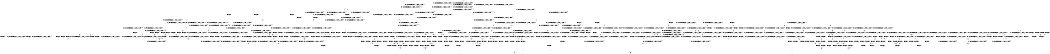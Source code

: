 digraph BCG {
size = "7, 10.5";
center = TRUE;
node [shape = circle];
0 [peripheries = 2];
0 -> 1 [label = "EX !0 !ATOMIC_EXCH_BRANCH (1, +0, TRUE, +0, 1, TRUE) !{}"];
0 -> 2 [label = "EX !2 !ATOMIC_EXCH_BRANCH (1, +1, TRUE, +0, 2, TRUE) !{}"];
0 -> 3 [label = "EX !1 !ATOMIC_EXCH_BRANCH (1, +0, FALSE, +0, 3, TRUE) !{}"];
0 -> 4 [label = "EX !0 !ATOMIC_EXCH_BRANCH (1, +0, TRUE, +0, 1, TRUE) !{}"];
0 -> 5 [label = "EX !2 !ATOMIC_EXCH_BRANCH (1, +1, TRUE, +0, 2, TRUE) !{}"];
0 -> 6 [label = "EX !1 !ATOMIC_EXCH_BRANCH (1, +0, FALSE, +0, 3, TRUE) !{}"];
1 -> 7 [label = "EX !2 !ATOMIC_EXCH_BRANCH (1, +1, TRUE, +0, 2, TRUE) !{}"];
2 -> 8 [label = "EX !0 !ATOMIC_EXCH_BRANCH (1, +0, TRUE, +0, 1, FALSE) !{}"];
3 -> 9 [label = "EX !0 !ATOMIC_EXCH_BRANCH (1, +0, TRUE, +0, 1, TRUE) !{}"];
4 -> 1 [label = "EX !0 !ATOMIC_EXCH_BRANCH (1, +0, TRUE, +0, 1, TRUE) !{}"];
4 -> 7 [label = "EX !2 !ATOMIC_EXCH_BRANCH (1, +1, TRUE, +0, 2, TRUE) !{}"];
4 -> 10 [label = "EX !1 !ATOMIC_EXCH_BRANCH (1, +0, FALSE, +0, 3, TRUE) !{}"];
4 -> 4 [label = "EX !0 !ATOMIC_EXCH_BRANCH (1, +0, TRUE, +0, 1, TRUE) !{}"];
4 -> 11 [label = "EX !2 !ATOMIC_EXCH_BRANCH (1, +1, TRUE, +0, 2, TRUE) !{}"];
4 -> 12 [label = "EX !1 !ATOMIC_EXCH_BRANCH (1, +0, FALSE, +0, 3, TRUE) !{}"];
5 -> 8 [label = "EX !0 !ATOMIC_EXCH_BRANCH (1, +0, TRUE, +0, 1, FALSE) !{}"];
5 -> 13 [label = "EX !1 !ATOMIC_EXCH_BRANCH (1, +0, FALSE, +0, 3, FALSE) !{}"];
5 -> 14 [label = "TERMINATE !2"];
5 -> 15 [label = "EX !0 !ATOMIC_EXCH_BRANCH (1, +0, TRUE, +0, 1, FALSE) !{}"];
5 -> 16 [label = "EX !1 !ATOMIC_EXCH_BRANCH (1, +0, FALSE, +0, 3, FALSE) !{}"];
5 -> 17 [label = "TERMINATE !2"];
6 -> 9 [label = "EX !0 !ATOMIC_EXCH_BRANCH (1, +0, TRUE, +0, 1, TRUE) !{}"];
6 -> 18 [label = "EX !2 !ATOMIC_EXCH_BRANCH (1, +1, TRUE, +0, 2, TRUE) !{}"];
6 -> 19 [label = "TERMINATE !1"];
6 -> 20 [label = "EX !0 !ATOMIC_EXCH_BRANCH (1, +0, TRUE, +0, 1, TRUE) !{}"];
6 -> 21 [label = "EX !2 !ATOMIC_EXCH_BRANCH (1, +1, TRUE, +0, 2, TRUE) !{}"];
6 -> 22 [label = "TERMINATE !1"];
7 -> 8 [label = "EX !0 !ATOMIC_EXCH_BRANCH (1, +0, TRUE, +0, 1, FALSE) !{}"];
8 -> 23 [label = "EX !1 !ATOMIC_EXCH_BRANCH (1, +0, FALSE, +0, 3, TRUE) !{}"];
9 -> 24 [label = "EX !2 !ATOMIC_EXCH_BRANCH (1, +1, TRUE, +0, 2, TRUE) !{}"];
10 -> 9 [label = "EX !0 !ATOMIC_EXCH_BRANCH (1, +0, TRUE, +0, 1, TRUE) !{}"];
11 -> 8 [label = "EX !0 !ATOMIC_EXCH_BRANCH (1, +0, TRUE, +0, 1, FALSE) !{}"];
11 -> 25 [label = "EX !1 !ATOMIC_EXCH_BRANCH (1, +0, FALSE, +0, 3, FALSE) !{}"];
11 -> 26 [label = "TERMINATE !2"];
11 -> 15 [label = "EX !0 !ATOMIC_EXCH_BRANCH (1, +0, TRUE, +0, 1, FALSE) !{}"];
11 -> 27 [label = "EX !1 !ATOMIC_EXCH_BRANCH (1, +0, FALSE, +0, 3, FALSE) !{}"];
11 -> 28 [label = "TERMINATE !2"];
12 -> 9 [label = "EX !0 !ATOMIC_EXCH_BRANCH (1, +0, TRUE, +0, 1, TRUE) !{}"];
12 -> 24 [label = "EX !2 !ATOMIC_EXCH_BRANCH (1, +1, TRUE, +0, 2, TRUE) !{}"];
12 -> 29 [label = "TERMINATE !1"];
12 -> 20 [label = "EX !0 !ATOMIC_EXCH_BRANCH (1, +0, TRUE, +0, 1, TRUE) !{}"];
12 -> 30 [label = "EX !2 !ATOMIC_EXCH_BRANCH (1, +1, TRUE, +0, 2, TRUE) !{}"];
12 -> 31 [label = "TERMINATE !1"];
13 -> 32 [label = "EX !1 !ATOMIC_EXCH_BRANCH (1, +1, TRUE, +0, 3, FALSE) !{}"];
14 -> 33 [label = "EX !0 !ATOMIC_EXCH_BRANCH (1, +0, TRUE, +0, 1, FALSE) !{}"];
15 -> 23 [label = "EX !1 !ATOMIC_EXCH_BRANCH (1, +0, FALSE, +0, 3, TRUE) !{}"];
15 -> 34 [label = "TERMINATE !0"];
15 -> 35 [label = "TERMINATE !2"];
15 -> 36 [label = "EX !1 !ATOMIC_EXCH_BRANCH (1, +0, FALSE, +0, 3, TRUE) !{}"];
15 -> 37 [label = "TERMINATE !0"];
15 -> 38 [label = "TERMINATE !2"];
16 -> 32 [label = "EX !1 !ATOMIC_EXCH_BRANCH (1, +1, TRUE, +0, 3, FALSE) !{}"];
16 -> 39 [label = "EX !0 !ATOMIC_EXCH_BRANCH (1, +0, TRUE, +0, 1, FALSE) !{}"];
16 -> 40 [label = "TERMINATE !2"];
16 -> 41 [label = "EX !1 !ATOMIC_EXCH_BRANCH (1, +1, TRUE, +0, 3, FALSE) !{}"];
16 -> 42 [label = "EX !0 !ATOMIC_EXCH_BRANCH (1, +0, TRUE, +0, 1, FALSE) !{}"];
16 -> 43 [label = "TERMINATE !2"];
17 -> 33 [label = "EX !0 !ATOMIC_EXCH_BRANCH (1, +0, TRUE, +0, 1, FALSE) !{}"];
17 -> 44 [label = "EX !1 !ATOMIC_EXCH_BRANCH (1, +0, FALSE, +0, 3, FALSE) !{}"];
17 -> 45 [label = "EX !0 !ATOMIC_EXCH_BRANCH (1, +0, TRUE, +0, 1, FALSE) !{}"];
17 -> 46 [label = "EX !1 !ATOMIC_EXCH_BRANCH (1, +0, FALSE, +0, 3, FALSE) !{}"];
18 -> 47 [label = "EX !0 !ATOMIC_EXCH_BRANCH (1, +0, TRUE, +0, 1, FALSE) !{}"];
19 -> 48 [label = "EX !0 !ATOMIC_EXCH_BRANCH (1, +0, TRUE, +0, 1, TRUE) !{}"];
20 -> 9 [label = "EX !0 !ATOMIC_EXCH_BRANCH (1, +0, TRUE, +0, 1, TRUE) !{}"];
20 -> 24 [label = "EX !2 !ATOMIC_EXCH_BRANCH (1, +1, TRUE, +0, 2, TRUE) !{}"];
20 -> 29 [label = "TERMINATE !1"];
20 -> 20 [label = "EX !0 !ATOMIC_EXCH_BRANCH (1, +0, TRUE, +0, 1, TRUE) !{}"];
20 -> 30 [label = "EX !2 !ATOMIC_EXCH_BRANCH (1, +1, TRUE, +0, 2, TRUE) !{}"];
20 -> 31 [label = "TERMINATE !1"];
21 -> 47 [label = "EX !0 !ATOMIC_EXCH_BRANCH (1, +0, TRUE, +0, 1, FALSE) !{}"];
21 -> 49 [label = "TERMINATE !2"];
21 -> 50 [label = "TERMINATE !1"];
21 -> 51 [label = "EX !0 !ATOMIC_EXCH_BRANCH (1, +0, TRUE, +0, 1, FALSE) !{}"];
21 -> 52 [label = "TERMINATE !2"];
21 -> 53 [label = "TERMINATE !1"];
22 -> 48 [label = "EX !0 !ATOMIC_EXCH_BRANCH (1, +0, TRUE, +0, 1, TRUE) !{}"];
22 -> 54 [label = "EX !2 !ATOMIC_EXCH_BRANCH (1, +1, TRUE, +0, 2, TRUE) !{}"];
22 -> 55 [label = "EX !0 !ATOMIC_EXCH_BRANCH (1, +0, TRUE, +0, 1, TRUE) !{}"];
22 -> 56 [label = "EX !2 !ATOMIC_EXCH_BRANCH (1, +1, TRUE, +0, 2, TRUE) !{}"];
23 -> 57 [label = "TERMINATE !0"];
24 -> 47 [label = "EX !0 !ATOMIC_EXCH_BRANCH (1, +0, TRUE, +0, 1, FALSE) !{}"];
25 -> 39 [label = "EX !0 !ATOMIC_EXCH_BRANCH (1, +0, TRUE, +0, 1, FALSE) !{}"];
26 -> 58 [label = "EX !1 !ATOMIC_EXCH_BRANCH (1, +0, FALSE, +0, 3, FALSE) !{}"];
27 -> 39 [label = "EX !0 !ATOMIC_EXCH_BRANCH (1, +0, TRUE, +0, 1, FALSE) !{}"];
27 -> 59 [label = "EX !1 !ATOMIC_EXCH_BRANCH (1, +1, TRUE, +0, 3, FALSE) !{}"];
27 -> 60 [label = "TERMINATE !2"];
27 -> 42 [label = "EX !0 !ATOMIC_EXCH_BRANCH (1, +0, TRUE, +0, 1, FALSE) !{}"];
27 -> 61 [label = "EX !1 !ATOMIC_EXCH_BRANCH (1, +1, TRUE, +0, 3, FALSE) !{}"];
27 -> 62 [label = "TERMINATE !2"];
28 -> 58 [label = "EX !1 !ATOMIC_EXCH_BRANCH (1, +0, FALSE, +0, 3, FALSE) !{}"];
28 -> 33 [label = "EX !0 !ATOMIC_EXCH_BRANCH (1, +0, TRUE, +0, 1, FALSE) !{}"];
28 -> 63 [label = "EX !1 !ATOMIC_EXCH_BRANCH (1, +0, FALSE, +0, 3, FALSE) !{}"];
28 -> 45 [label = "EX !0 !ATOMIC_EXCH_BRANCH (1, +0, TRUE, +0, 1, FALSE) !{}"];
29 -> 64 [label = "EX !2 !ATOMIC_EXCH_BRANCH (1, +1, TRUE, +0, 2, TRUE) !{}"];
30 -> 47 [label = "EX !0 !ATOMIC_EXCH_BRANCH (1, +0, TRUE, +0, 1, FALSE) !{}"];
30 -> 65 [label = "TERMINATE !2"];
30 -> 66 [label = "TERMINATE !1"];
30 -> 51 [label = "EX !0 !ATOMIC_EXCH_BRANCH (1, +0, TRUE, +0, 1, FALSE) !{}"];
30 -> 67 [label = "TERMINATE !2"];
30 -> 68 [label = "TERMINATE !1"];
31 -> 64 [label = "EX !2 !ATOMIC_EXCH_BRANCH (1, +1, TRUE, +0, 2, TRUE) !{}"];
31 -> 48 [label = "EX !0 !ATOMIC_EXCH_BRANCH (1, +0, TRUE, +0, 1, TRUE) !{}"];
31 -> 69 [label = "EX !2 !ATOMIC_EXCH_BRANCH (1, +1, TRUE, +0, 2, TRUE) !{}"];
31 -> 55 [label = "EX !0 !ATOMIC_EXCH_BRANCH (1, +0, TRUE, +0, 1, TRUE) !{}"];
32 -> 47 [label = "EX !0 !ATOMIC_EXCH_BRANCH (1, +0, TRUE, +0, 1, FALSE) !{}"];
33 -> 70 [label = "EX !1 !ATOMIC_EXCH_BRANCH (1, +0, FALSE, +0, 3, TRUE) !{}"];
34 -> 71 [label = "EX !1 !ATOMIC_EXCH_BRANCH (1, +0, FALSE, +0, 3, TRUE) !{}"];
35 -> 70 [label = "EX !1 !ATOMIC_EXCH_BRANCH (1, +0, FALSE, +0, 3, TRUE) !{}"];
36 -> 57 [label = "TERMINATE !0"];
36 -> 72 [label = "TERMINATE !2"];
36 -> 73 [label = "TERMINATE !1"];
36 -> 74 [label = "TERMINATE !0"];
36 -> 75 [label = "TERMINATE !2"];
36 -> 76 [label = "TERMINATE !1"];
37 -> 71 [label = "EX !1 !ATOMIC_EXCH_BRANCH (1, +0, FALSE, +0, 3, TRUE) !{}"];
37 -> 77 [label = "TERMINATE !2"];
37 -> 78 [label = "EX !1 !ATOMIC_EXCH_BRANCH (1, +0, FALSE, +0, 3, TRUE) !{}"];
37 -> 79 [label = "TERMINATE !2"];
38 -> 70 [label = "EX !1 !ATOMIC_EXCH_BRANCH (1, +0, FALSE, +0, 3, TRUE) !{}"];
38 -> 77 [label = "TERMINATE !0"];
38 -> 80 [label = "EX !1 !ATOMIC_EXCH_BRANCH (1, +0, FALSE, +0, 3, TRUE) !{}"];
38 -> 79 [label = "TERMINATE !0"];
39 -> 81 [label = "EX !1 !ATOMIC_EXCH_BRANCH (1, +1, TRUE, +0, 3, TRUE) !{}"];
40 -> 82 [label = "EX !0 !ATOMIC_EXCH_BRANCH (1, +0, TRUE, +0, 1, FALSE) !{}"];
41 -> 47 [label = "EX !0 !ATOMIC_EXCH_BRANCH (1, +0, TRUE, +0, 1, FALSE) !{}"];
41 -> 49 [label = "TERMINATE !2"];
41 -> 50 [label = "TERMINATE !1"];
41 -> 51 [label = "EX !0 !ATOMIC_EXCH_BRANCH (1, +0, TRUE, +0, 1, FALSE) !{}"];
41 -> 52 [label = "TERMINATE !2"];
41 -> 53 [label = "TERMINATE !1"];
42 -> 81 [label = "EX !1 !ATOMIC_EXCH_BRANCH (1, +1, TRUE, +0, 3, TRUE) !{}"];
42 -> 83 [label = "TERMINATE !0"];
42 -> 84 [label = "TERMINATE !2"];
42 -> 85 [label = "EX !1 !ATOMIC_EXCH_BRANCH (1, +1, TRUE, +0, 3, TRUE) !{}"];
42 -> 86 [label = "TERMINATE !0"];
42 -> 87 [label = "TERMINATE !2"];
43 -> 82 [label = "EX !0 !ATOMIC_EXCH_BRANCH (1, +0, TRUE, +0, 1, FALSE) !{}"];
43 -> 88 [label = "EX !1 !ATOMIC_EXCH_BRANCH (1, +1, TRUE, +0, 3, FALSE) !{}"];
43 -> 89 [label = "EX !0 !ATOMIC_EXCH_BRANCH (1, +0, TRUE, +0, 1, FALSE) !{}"];
43 -> 90 [label = "EX !1 !ATOMIC_EXCH_BRANCH (1, +1, TRUE, +0, 3, FALSE) !{}"];
44 -> 88 [label = "EX !1 !ATOMIC_EXCH_BRANCH (1, +1, TRUE, +0, 3, FALSE) !{}"];
45 -> 70 [label = "EX !1 !ATOMIC_EXCH_BRANCH (1, +0, FALSE, +0, 3, TRUE) !{}"];
45 -> 77 [label = "TERMINATE !0"];
45 -> 80 [label = "EX !1 !ATOMIC_EXCH_BRANCH (1, +0, FALSE, +0, 3, TRUE) !{}"];
45 -> 79 [label = "TERMINATE !0"];
46 -> 88 [label = "EX !1 !ATOMIC_EXCH_BRANCH (1, +1, TRUE, +0, 3, FALSE) !{}"];
46 -> 82 [label = "EX !0 !ATOMIC_EXCH_BRANCH (1, +0, TRUE, +0, 1, FALSE) !{}"];
46 -> 90 [label = "EX !1 !ATOMIC_EXCH_BRANCH (1, +1, TRUE, +0, 3, FALSE) !{}"];
46 -> 89 [label = "EX !0 !ATOMIC_EXCH_BRANCH (1, +0, TRUE, +0, 1, FALSE) !{}"];
47 -> 57 [label = "TERMINATE !0"];
48 -> 64 [label = "EX !2 !ATOMIC_EXCH_BRANCH (1, +1, TRUE, +0, 2, TRUE) !{}"];
49 -> 91 [label = "EX !0 !ATOMIC_EXCH_BRANCH (1, +0, TRUE, +0, 1, FALSE) !{}"];
50 -> 92 [label = "EX !0 !ATOMIC_EXCH_BRANCH (1, +0, TRUE, +0, 1, FALSE) !{}"];
51 -> 57 [label = "TERMINATE !0"];
51 -> 72 [label = "TERMINATE !2"];
51 -> 73 [label = "TERMINATE !1"];
51 -> 74 [label = "TERMINATE !0"];
51 -> 75 [label = "TERMINATE !2"];
51 -> 76 [label = "TERMINATE !1"];
52 -> 91 [label = "EX !0 !ATOMIC_EXCH_BRANCH (1, +0, TRUE, +0, 1, FALSE) !{}"];
52 -> 93 [label = "TERMINATE !1"];
52 -> 94 [label = "EX !0 !ATOMIC_EXCH_BRANCH (1, +0, TRUE, +0, 1, FALSE) !{}"];
52 -> 95 [label = "TERMINATE !1"];
53 -> 92 [label = "EX !0 !ATOMIC_EXCH_BRANCH (1, +0, TRUE, +0, 1, FALSE) !{}"];
53 -> 93 [label = "TERMINATE !2"];
53 -> 96 [label = "EX !0 !ATOMIC_EXCH_BRANCH (1, +0, TRUE, +0, 1, FALSE) !{}"];
53 -> 95 [label = "TERMINATE !2"];
54 -> 92 [label = "EX !0 !ATOMIC_EXCH_BRANCH (1, +0, TRUE, +0, 1, FALSE) !{}"];
55 -> 48 [label = "EX !0 !ATOMIC_EXCH_BRANCH (1, +0, TRUE, +0, 1, TRUE) !{}"];
55 -> 64 [label = "EX !2 !ATOMIC_EXCH_BRANCH (1, +1, TRUE, +0, 2, TRUE) !{}"];
55 -> 55 [label = "EX !0 !ATOMIC_EXCH_BRANCH (1, +0, TRUE, +0, 1, TRUE) !{}"];
55 -> 69 [label = "EX !2 !ATOMIC_EXCH_BRANCH (1, +1, TRUE, +0, 2, TRUE) !{}"];
56 -> 92 [label = "EX !0 !ATOMIC_EXCH_BRANCH (1, +0, TRUE, +0, 1, FALSE) !{}"];
56 -> 93 [label = "TERMINATE !2"];
56 -> 96 [label = "EX !0 !ATOMIC_EXCH_BRANCH (1, +0, TRUE, +0, 1, FALSE) !{}"];
56 -> 95 [label = "TERMINATE !2"];
57 -> 97 [label = "TERMINATE !2"];
58 -> 82 [label = "EX !0 !ATOMIC_EXCH_BRANCH (1, +0, TRUE, +0, 1, FALSE) !{}"];
59 -> 47 [label = "EX !0 !ATOMIC_EXCH_BRANCH (1, +0, TRUE, +0, 1, FALSE) !{}"];
60 -> 82 [label = "EX !0 !ATOMIC_EXCH_BRANCH (1, +0, TRUE, +0, 1, FALSE) !{}"];
61 -> 47 [label = "EX !0 !ATOMIC_EXCH_BRANCH (1, +0, TRUE, +0, 1, FALSE) !{}"];
61 -> 65 [label = "TERMINATE !2"];
61 -> 66 [label = "TERMINATE !1"];
61 -> 51 [label = "EX !0 !ATOMIC_EXCH_BRANCH (1, +0, TRUE, +0, 1, FALSE) !{}"];
61 -> 67 [label = "TERMINATE !2"];
61 -> 68 [label = "TERMINATE !1"];
62 -> 82 [label = "EX !0 !ATOMIC_EXCH_BRANCH (1, +0, TRUE, +0, 1, FALSE) !{}"];
62 -> 98 [label = "EX !1 !ATOMIC_EXCH_BRANCH (1, +1, TRUE, +0, 3, FALSE) !{}"];
62 -> 89 [label = "EX !0 !ATOMIC_EXCH_BRANCH (1, +0, TRUE, +0, 1, FALSE) !{}"];
62 -> 99 [label = "EX !1 !ATOMIC_EXCH_BRANCH (1, +1, TRUE, +0, 3, FALSE) !{}"];
63 -> 82 [label = "EX !0 !ATOMIC_EXCH_BRANCH (1, +0, TRUE, +0, 1, FALSE) !{}"];
63 -> 98 [label = "EX !1 !ATOMIC_EXCH_BRANCH (1, +1, TRUE, +0, 3, FALSE) !{}"];
63 -> 89 [label = "EX !0 !ATOMIC_EXCH_BRANCH (1, +0, TRUE, +0, 1, FALSE) !{}"];
63 -> 99 [label = "EX !1 !ATOMIC_EXCH_BRANCH (1, +1, TRUE, +0, 3, FALSE) !{}"];
64 -> 92 [label = "EX !0 !ATOMIC_EXCH_BRANCH (1, +0, TRUE, +0, 1, FALSE) !{}"];
65 -> 100 [label = "TERMINATE !1"];
66 -> 100 [label = "TERMINATE !2"];
67 -> 100 [label = "TERMINATE !1"];
67 -> 91 [label = "EX !0 !ATOMIC_EXCH_BRANCH (1, +0, TRUE, +0, 1, FALSE) !{}"];
67 -> 101 [label = "TERMINATE !1"];
67 -> 94 [label = "EX !0 !ATOMIC_EXCH_BRANCH (1, +0, TRUE, +0, 1, FALSE) !{}"];
68 -> 100 [label = "TERMINATE !2"];
68 -> 92 [label = "EX !0 !ATOMIC_EXCH_BRANCH (1, +0, TRUE, +0, 1, FALSE) !{}"];
68 -> 101 [label = "TERMINATE !2"];
68 -> 96 [label = "EX !0 !ATOMIC_EXCH_BRANCH (1, +0, TRUE, +0, 1, FALSE) !{}"];
69 -> 92 [label = "EX !0 !ATOMIC_EXCH_BRANCH (1, +0, TRUE, +0, 1, FALSE) !{}"];
69 -> 100 [label = "TERMINATE !2"];
69 -> 96 [label = "EX !0 !ATOMIC_EXCH_BRANCH (1, +0, TRUE, +0, 1, FALSE) !{}"];
69 -> 101 [label = "TERMINATE !2"];
70 -> 97 [label = "TERMINATE !0"];
71 -> 97 [label = "TERMINATE !2"];
72 -> 97 [label = "TERMINATE !0"];
73 -> 102 [label = "TERMINATE !0"];
74 -> 97 [label = "TERMINATE !2"];
74 -> 102 [label = "TERMINATE !1"];
74 -> 103 [label = "TERMINATE !2"];
74 -> 104 [label = "TERMINATE !1"];
75 -> 97 [label = "TERMINATE !0"];
75 -> 105 [label = "TERMINATE !1"];
75 -> 103 [label = "TERMINATE !0"];
75 -> 106 [label = "TERMINATE !1"];
76 -> 102 [label = "TERMINATE !0"];
76 -> 105 [label = "TERMINATE !2"];
76 -> 104 [label = "TERMINATE !0"];
76 -> 106 [label = "TERMINATE !2"];
77 -> 107 [label = "EX !1 !ATOMIC_EXCH_BRANCH (1, +0, FALSE, +0, 3, TRUE) !{}"];
78 -> 97 [label = "TERMINATE !2"];
78 -> 102 [label = "TERMINATE !1"];
78 -> 103 [label = "TERMINATE !2"];
78 -> 104 [label = "TERMINATE !1"];
79 -> 107 [label = "EX !1 !ATOMIC_EXCH_BRANCH (1, +0, FALSE, +0, 3, TRUE) !{}"];
79 -> 108 [label = "EX !1 !ATOMIC_EXCH_BRANCH (1, +0, FALSE, +0, 3, TRUE) !{}"];
80 -> 97 [label = "TERMINATE !0"];
80 -> 105 [label = "TERMINATE !1"];
80 -> 103 [label = "TERMINATE !0"];
80 -> 106 [label = "TERMINATE !1"];
81 -> 109 [label = "TERMINATE !0"];
82 -> 110 [label = "EX !1 !ATOMIC_EXCH_BRANCH (1, +1, TRUE, +0, 3, TRUE) !{}"];
83 -> 111 [label = "TERMINATE !2"];
84 -> 111 [label = "TERMINATE !0"];
85 -> 109 [label = "TERMINATE !0"];
85 -> 112 [label = "TERMINATE !2"];
85 -> 113 [label = "TERMINATE !1"];
85 -> 114 [label = "TERMINATE !0"];
85 -> 115 [label = "TERMINATE !2"];
85 -> 116 [label = "TERMINATE !1"];
86 -> 111 [label = "TERMINATE !2"];
86 -> 117 [label = "EX !1 !ATOMIC_EXCH_BRANCH (1, +1, TRUE, +0, 3, TRUE) !{}"];
86 -> 118 [label = "TERMINATE !2"];
86 -> 119 [label = "EX !1 !ATOMIC_EXCH_BRANCH (1, +1, TRUE, +0, 3, TRUE) !{}"];
87 -> 111 [label = "TERMINATE !0"];
87 -> 110 [label = "EX !1 !ATOMIC_EXCH_BRANCH (1, +1, TRUE, +0, 3, TRUE) !{}"];
87 -> 118 [label = "TERMINATE !0"];
87 -> 120 [label = "EX !1 !ATOMIC_EXCH_BRANCH (1, +1, TRUE, +0, 3, TRUE) !{}"];
88 -> 91 [label = "EX !0 !ATOMIC_EXCH_BRANCH (1, +0, TRUE, +0, 1, FALSE) !{}"];
89 -> 110 [label = "EX !1 !ATOMIC_EXCH_BRANCH (1, +1, TRUE, +0, 3, TRUE) !{}"];
89 -> 111 [label = "TERMINATE !0"];
89 -> 120 [label = "EX !1 !ATOMIC_EXCH_BRANCH (1, +1, TRUE, +0, 3, TRUE) !{}"];
89 -> 118 [label = "TERMINATE !0"];
90 -> 91 [label = "EX !0 !ATOMIC_EXCH_BRANCH (1, +0, TRUE, +0, 1, FALSE) !{}"];
90 -> 93 [label = "TERMINATE !1"];
90 -> 94 [label = "EX !0 !ATOMIC_EXCH_BRANCH (1, +0, TRUE, +0, 1, FALSE) !{}"];
90 -> 95 [label = "TERMINATE !1"];
91 -> 97 [label = "TERMINATE !0"];
92 -> 102 [label = "TERMINATE !0"];
93 -> 121 [label = "EX !0 !ATOMIC_EXCH_BRANCH (1, +0, TRUE, +0, 1, FALSE) !{}"];
94 -> 97 [label = "TERMINATE !0"];
94 -> 105 [label = "TERMINATE !1"];
94 -> 103 [label = "TERMINATE !0"];
94 -> 106 [label = "TERMINATE !1"];
95 -> 121 [label = "EX !0 !ATOMIC_EXCH_BRANCH (1, +0, TRUE, +0, 1, FALSE) !{}"];
95 -> 122 [label = "EX !0 !ATOMIC_EXCH_BRANCH (1, +0, TRUE, +0, 1, FALSE) !{}"];
96 -> 102 [label = "TERMINATE !0"];
96 -> 105 [label = "TERMINATE !2"];
96 -> 104 [label = "TERMINATE !0"];
96 -> 106 [label = "TERMINATE !2"];
97 -> 123 [label = "TERMINATE !1"];
98 -> 91 [label = "EX !0 !ATOMIC_EXCH_BRANCH (1, +0, TRUE, +0, 1, FALSE) !{}"];
99 -> 91 [label = "EX !0 !ATOMIC_EXCH_BRANCH (1, +0, TRUE, +0, 1, FALSE) !{}"];
99 -> 100 [label = "TERMINATE !1"];
99 -> 94 [label = "EX !0 !ATOMIC_EXCH_BRANCH (1, +0, TRUE, +0, 1, FALSE) !{}"];
99 -> 101 [label = "TERMINATE !1"];
100 -> 121 [label = "EX !0 !ATOMIC_EXCH_BRANCH (1, +0, TRUE, +0, 1, FALSE) !{}"];
101 -> 121 [label = "EX !0 !ATOMIC_EXCH_BRANCH (1, +0, TRUE, +0, 1, FALSE) !{}"];
101 -> 122 [label = "EX !0 !ATOMIC_EXCH_BRANCH (1, +0, TRUE, +0, 1, FALSE) !{}"];
102 -> 123 [label = "TERMINATE !2"];
103 -> 123 [label = "TERMINATE !1"];
103 -> 124 [label = "TERMINATE !1"];
104 -> 123 [label = "TERMINATE !2"];
104 -> 124 [label = "TERMINATE !2"];
105 -> 123 [label = "TERMINATE !0"];
106 -> 123 [label = "TERMINATE !0"];
106 -> 124 [label = "TERMINATE !0"];
107 -> 123 [label = "TERMINATE !1"];
108 -> 123 [label = "TERMINATE !1"];
108 -> 124 [label = "TERMINATE !1"];
109 -> 125 [label = "TERMINATE !2"];
110 -> 125 [label = "TERMINATE !0"];
111 -> 126 [label = "EX !1 !ATOMIC_EXCH_BRANCH (1, +1, TRUE, +0, 3, TRUE) !{}"];
112 -> 125 [label = "TERMINATE !0"];
113 -> 127 [label = "TERMINATE !0"];
114 -> 125 [label = "TERMINATE !2"];
114 -> 127 [label = "TERMINATE !1"];
114 -> 128 [label = "TERMINATE !2"];
114 -> 129 [label = "TERMINATE !1"];
115 -> 125 [label = "TERMINATE !0"];
115 -> 130 [label = "TERMINATE !1"];
115 -> 128 [label = "TERMINATE !0"];
115 -> 131 [label = "TERMINATE !1"];
116 -> 127 [label = "TERMINATE !0"];
116 -> 130 [label = "TERMINATE !2"];
116 -> 129 [label = "TERMINATE !0"];
116 -> 131 [label = "TERMINATE !2"];
117 -> 125 [label = "TERMINATE !2"];
118 -> 126 [label = "EX !1 !ATOMIC_EXCH_BRANCH (1, +1, TRUE, +0, 3, TRUE) !{}"];
118 -> 132 [label = "EX !1 !ATOMIC_EXCH_BRANCH (1, +1, TRUE, +0, 3, TRUE) !{}"];
119 -> 125 [label = "TERMINATE !2"];
119 -> 127 [label = "TERMINATE !1"];
119 -> 128 [label = "TERMINATE !2"];
119 -> 129 [label = "TERMINATE !1"];
120 -> 125 [label = "TERMINATE !0"];
120 -> 130 [label = "TERMINATE !1"];
120 -> 128 [label = "TERMINATE !0"];
120 -> 131 [label = "TERMINATE !1"];
121 -> 123 [label = "TERMINATE !0"];
122 -> 123 [label = "TERMINATE !0"];
122 -> 124 [label = "TERMINATE !0"];
123 -> 133 [label = "exit"];
124 -> 134 [label = "exit"];
125 -> 135 [label = "TERMINATE !1"];
126 -> 135 [label = "TERMINATE !1"];
127 -> 135 [label = "TERMINATE !2"];
128 -> 135 [label = "TERMINATE !1"];
128 -> 136 [label = "TERMINATE !1"];
129 -> 135 [label = "TERMINATE !2"];
129 -> 136 [label = "TERMINATE !2"];
130 -> 135 [label = "TERMINATE !0"];
131 -> 135 [label = "TERMINATE !0"];
131 -> 136 [label = "TERMINATE !0"];
132 -> 135 [label = "TERMINATE !1"];
132 -> 136 [label = "TERMINATE !1"];
135 -> 133 [label = "exit"];
136 -> 134 [label = "exit"];
}
